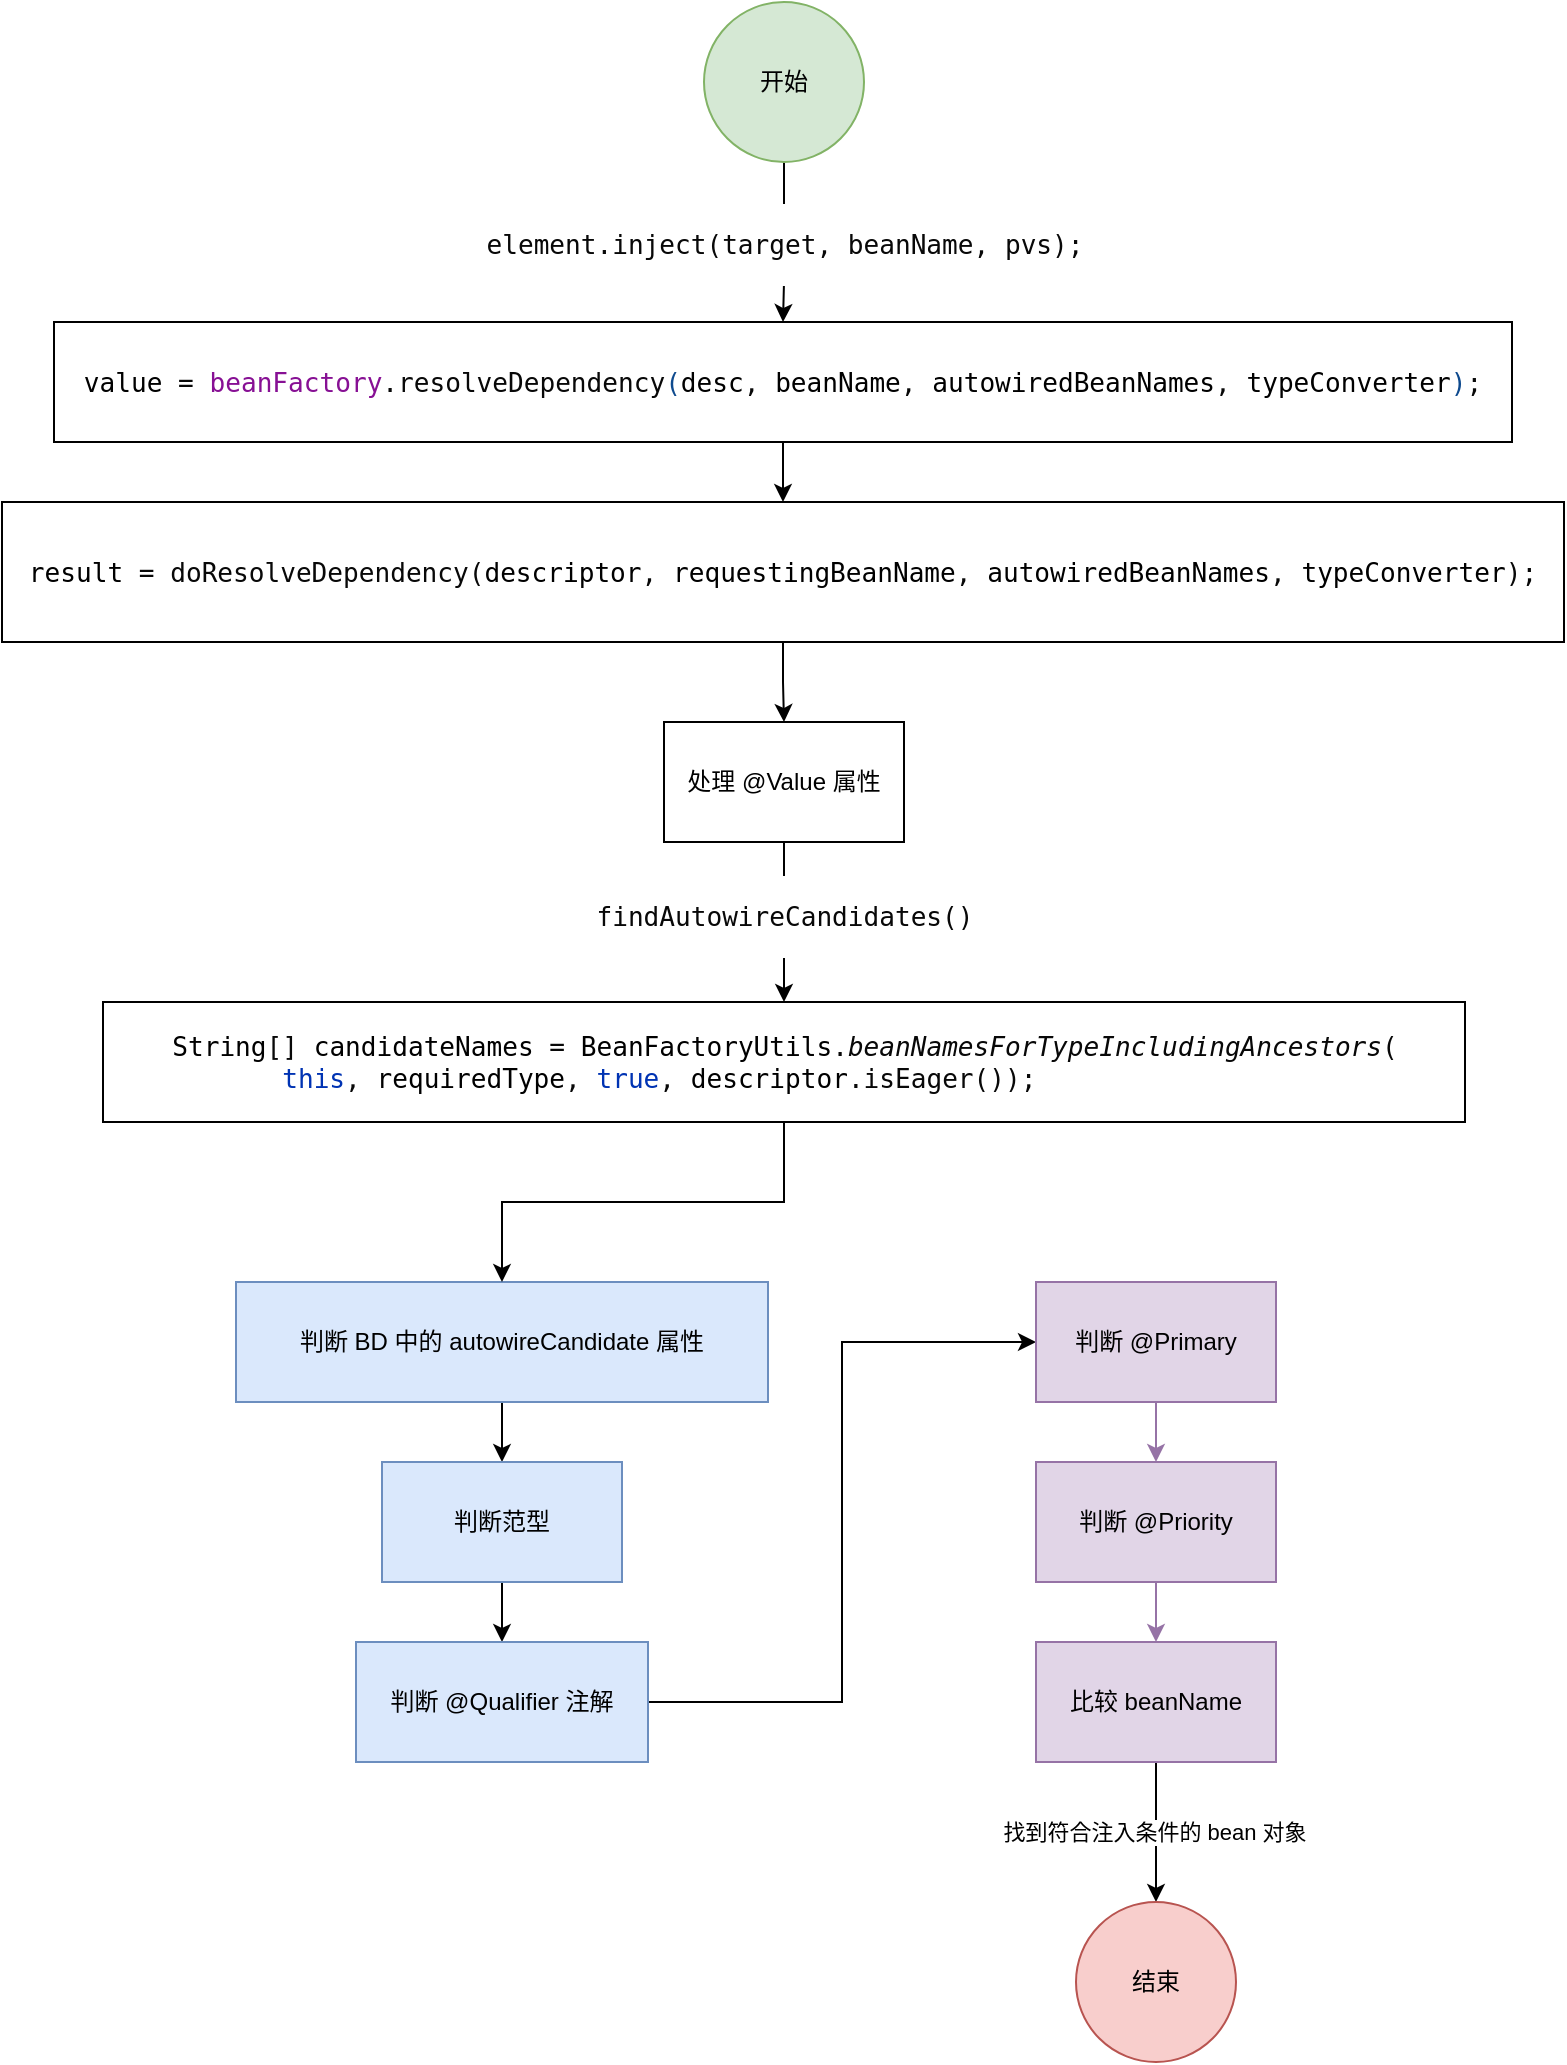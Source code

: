 <mxfile version="24.8.4">
  <diagram name="第 1 页" id="0XSO3AkpMgIEOb6epfD6">
    <mxGraphModel dx="1242" dy="760" grid="1" gridSize="10" guides="1" tooltips="1" connect="1" arrows="1" fold="1" page="1" pageScale="1" pageWidth="827" pageHeight="1169" math="0" shadow="0">
      <root>
        <mxCell id="0" />
        <mxCell id="1" parent="0" />
        <mxCell id="jpshxPHvYFh-pelAWuRe-3" value="&lt;div style=&quot;text-align: start; white-space: normal; color: rgb(8, 8, 8);&quot;&gt;&lt;pre style=&quot;font-family: &amp;quot;JetBrains Mono&amp;quot;, monospace; font-size: 9.8pt;&quot;&gt;element.inject(target, beanName, pvs);&lt;br&gt;&lt;/pre&gt;&lt;/div&gt;" style="edgeStyle=orthogonalEdgeStyle;rounded=0;orthogonalLoop=1;jettySize=auto;html=1;" edge="1" parent="1" source="jpshxPHvYFh-pelAWuRe-1" target="jpshxPHvYFh-pelAWuRe-2">
          <mxGeometry relative="1" as="geometry">
            <Array as="points">
              <mxPoint x="413.5" y="170" />
              <mxPoint x="413.5" y="170" />
            </Array>
          </mxGeometry>
        </mxCell>
        <mxCell id="jpshxPHvYFh-pelAWuRe-1" value="开始" style="ellipse;whiteSpace=wrap;html=1;aspect=fixed;fillColor=#d5e8d4;strokeColor=#82b366;" vertex="1" parent="1">
          <mxGeometry x="374" y="30" width="80" height="80" as="geometry" />
        </mxCell>
        <mxCell id="jpshxPHvYFh-pelAWuRe-5" value="" style="edgeStyle=orthogonalEdgeStyle;rounded=0;orthogonalLoop=1;jettySize=auto;html=1;" edge="1" parent="1" source="jpshxPHvYFh-pelAWuRe-2" target="jpshxPHvYFh-pelAWuRe-4">
          <mxGeometry relative="1" as="geometry" />
        </mxCell>
        <mxCell id="jpshxPHvYFh-pelAWuRe-2" value="&lt;div style=&quot;text-align: start; background-color: rgb(255, 255, 255); color: rgb(8, 8, 8);&quot;&gt;&lt;pre style=&quot;font-family: &amp;quot;JetBrains Mono&amp;quot;, monospace; font-size: 9.8pt;&quot;&gt;&lt;span style=&quot;color: rgb(0, 0, 0);&quot;&gt;value &lt;/span&gt;= &lt;span style=&quot;color: rgb(135, 16, 148);&quot;&gt;beanFactory&lt;/span&gt;.resolveDependency&lt;span style=&quot;color: rgb(14, 74, 142);&quot;&gt;(&lt;/span&gt;&lt;span style=&quot;color: rgb(0, 0, 0);&quot;&gt;desc&lt;/span&gt;, &lt;span style=&quot;color: rgb(0, 0, 0);&quot;&gt;beanName&lt;/span&gt;, &lt;span style=&quot;color: rgb(0, 0, 0);&quot;&gt;autowiredBeanNames&lt;/span&gt;, &lt;span style=&quot;color: rgb(0, 0, 0);&quot;&gt;typeConverter&lt;/span&gt;&lt;span style=&quot;color: rgb(14, 74, 142);&quot;&gt;)&lt;/span&gt;;&lt;/pre&gt;&lt;/div&gt;" style="whiteSpace=wrap;html=1;" vertex="1" parent="1">
          <mxGeometry x="49" y="190" width="729" height="60" as="geometry" />
        </mxCell>
        <mxCell id="jpshxPHvYFh-pelAWuRe-29" style="edgeStyle=orthogonalEdgeStyle;rounded=0;orthogonalLoop=1;jettySize=auto;html=1;exitX=0.5;exitY=1;exitDx=0;exitDy=0;" edge="1" parent="1" source="jpshxPHvYFh-pelAWuRe-4" target="jpshxPHvYFh-pelAWuRe-6">
          <mxGeometry relative="1" as="geometry" />
        </mxCell>
        <mxCell id="jpshxPHvYFh-pelAWuRe-4" value="&lt;div style=&quot;text-align: start; background-color: rgb(255, 255, 255); color: rgb(8, 8, 8);&quot;&gt;&lt;pre style=&quot;font-family: &amp;quot;JetBrains Mono&amp;quot;, monospace; font-size: 9.8pt;&quot;&gt;&lt;span style=&quot;color: rgb(0, 0, 0);&quot;&gt;result &lt;/span&gt;= doResolveDependency(&lt;span style=&quot;color: rgb(0, 0, 0);&quot;&gt;descriptor&lt;/span&gt;, &lt;span style=&quot;color: rgb(0, 0, 0);&quot;&gt;requestingBeanName&lt;/span&gt;, &lt;span style=&quot;color: rgb(0, 0, 0);&quot;&gt;autowiredBeanNames&lt;/span&gt;, &lt;span style=&quot;color: rgb(0, 0, 0);&quot;&gt;typeConverter&lt;/span&gt;);&lt;/pre&gt;&lt;/div&gt;" style="whiteSpace=wrap;html=1;" vertex="1" parent="1">
          <mxGeometry x="23" y="280" width="781" height="70" as="geometry" />
        </mxCell>
        <mxCell id="jpshxPHvYFh-pelAWuRe-6" value="处理 @Value 属性" style="whiteSpace=wrap;html=1;" vertex="1" parent="1">
          <mxGeometry x="354" y="390" width="120" height="60" as="geometry" />
        </mxCell>
        <mxCell id="jpshxPHvYFh-pelAWuRe-11" value="" style="edgeStyle=orthogonalEdgeStyle;rounded=0;orthogonalLoop=1;jettySize=auto;html=1;" edge="1" parent="1" source="jpshxPHvYFh-pelAWuRe-8" target="jpshxPHvYFh-pelAWuRe-10">
          <mxGeometry relative="1" as="geometry" />
        </mxCell>
        <mxCell id="jpshxPHvYFh-pelAWuRe-8" value="判断 BD 中的 autowireCandidate 属性" style="whiteSpace=wrap;html=1;fillColor=#dae8fc;strokeColor=#6c8ebf;" vertex="1" parent="1">
          <mxGeometry x="140" y="670" width="266" height="60" as="geometry" />
        </mxCell>
        <mxCell id="jpshxPHvYFh-pelAWuRe-13" value="" style="edgeStyle=orthogonalEdgeStyle;rounded=0;orthogonalLoop=1;jettySize=auto;html=1;" edge="1" parent="1" source="jpshxPHvYFh-pelAWuRe-10" target="jpshxPHvYFh-pelAWuRe-12">
          <mxGeometry relative="1" as="geometry" />
        </mxCell>
        <mxCell id="jpshxPHvYFh-pelAWuRe-10" value="判断范型" style="whiteSpace=wrap;html=1;fillColor=#dae8fc;strokeColor=#6c8ebf;" vertex="1" parent="1">
          <mxGeometry x="213" y="760" width="120" height="60" as="geometry" />
        </mxCell>
        <mxCell id="jpshxPHvYFh-pelAWuRe-34" style="edgeStyle=orthogonalEdgeStyle;rounded=0;orthogonalLoop=1;jettySize=auto;html=1;entryX=0;entryY=0.5;entryDx=0;entryDy=0;" edge="1" parent="1" source="jpshxPHvYFh-pelAWuRe-12" target="jpshxPHvYFh-pelAWuRe-14">
          <mxGeometry relative="1" as="geometry" />
        </mxCell>
        <mxCell id="jpshxPHvYFh-pelAWuRe-12" value="判断 @Qualifier 注解" style="whiteSpace=wrap;html=1;fillColor=#dae8fc;strokeColor=#6c8ebf;" vertex="1" parent="1">
          <mxGeometry x="200" y="850" width="146" height="60" as="geometry" />
        </mxCell>
        <mxCell id="jpshxPHvYFh-pelAWuRe-17" value="" style="edgeStyle=orthogonalEdgeStyle;rounded=0;orthogonalLoop=1;jettySize=auto;html=1;fillColor=#e1d5e7;strokeColor=#9673a6;" edge="1" parent="1" source="jpshxPHvYFh-pelAWuRe-14" target="jpshxPHvYFh-pelAWuRe-16">
          <mxGeometry relative="1" as="geometry" />
        </mxCell>
        <mxCell id="jpshxPHvYFh-pelAWuRe-14" value="判断 @Primary" style="whiteSpace=wrap;html=1;fillColor=#e1d5e7;strokeColor=#9673a6;" vertex="1" parent="1">
          <mxGeometry x="540" y="670" width="120" height="60" as="geometry" />
        </mxCell>
        <mxCell id="jpshxPHvYFh-pelAWuRe-19" value="" style="edgeStyle=orthogonalEdgeStyle;rounded=0;orthogonalLoop=1;jettySize=auto;html=1;fillColor=#e1d5e7;strokeColor=#9673a6;" edge="1" parent="1" source="jpshxPHvYFh-pelAWuRe-16" target="jpshxPHvYFh-pelAWuRe-18">
          <mxGeometry relative="1" as="geometry" />
        </mxCell>
        <mxCell id="jpshxPHvYFh-pelAWuRe-16" value="判断 @Priority" style="whiteSpace=wrap;html=1;fillColor=#e1d5e7;strokeColor=#9673a6;" vertex="1" parent="1">
          <mxGeometry x="540" y="760" width="120" height="60" as="geometry" />
        </mxCell>
        <mxCell id="jpshxPHvYFh-pelAWuRe-21" value="" style="edgeStyle=orthogonalEdgeStyle;rounded=0;orthogonalLoop=1;jettySize=auto;html=1;entryX=0.5;entryY=0;entryDx=0;entryDy=0;" edge="1" parent="1" source="jpshxPHvYFh-pelAWuRe-18" target="jpshxPHvYFh-pelAWuRe-20">
          <mxGeometry relative="1" as="geometry">
            <mxPoint x="600" y="980" as="targetPoint" />
          </mxGeometry>
        </mxCell>
        <mxCell id="jpshxPHvYFh-pelAWuRe-22" value="找到符合注入条件的 bean 对象" style="edgeLabel;html=1;align=center;verticalAlign=middle;resizable=0;points=[];" vertex="1" connectable="0" parent="jpshxPHvYFh-pelAWuRe-21">
          <mxGeometry y="-1" relative="1" as="geometry">
            <mxPoint as="offset" />
          </mxGeometry>
        </mxCell>
        <mxCell id="jpshxPHvYFh-pelAWuRe-18" value="比较 beanName" style="whiteSpace=wrap;html=1;fillColor=#e1d5e7;strokeColor=#9673a6;" vertex="1" parent="1">
          <mxGeometry x="540" y="850" width="120" height="60" as="geometry" />
        </mxCell>
        <mxCell id="jpshxPHvYFh-pelAWuRe-20" value="结束" style="ellipse;whiteSpace=wrap;html=1;fillColor=#f8cecc;strokeColor=#b85450;" vertex="1" parent="1">
          <mxGeometry x="560" y="980" width="80" height="80" as="geometry" />
        </mxCell>
        <mxCell id="jpshxPHvYFh-pelAWuRe-33" style="edgeStyle=orthogonalEdgeStyle;rounded=0;orthogonalLoop=1;jettySize=auto;html=1;exitX=0.5;exitY=1;exitDx=0;exitDy=0;" edge="1" parent="1" source="jpshxPHvYFh-pelAWuRe-23" target="jpshxPHvYFh-pelAWuRe-8">
          <mxGeometry relative="1" as="geometry" />
        </mxCell>
        <mxCell id="jpshxPHvYFh-pelAWuRe-23" value="&lt;div style=&quot;font-style: normal; font-variant-caps: normal; font-weight: 400; letter-spacing: normal; text-indent: 0px; text-transform: none; white-space: normal; word-spacing: 0px; -webkit-text-stroke-width: 0px; text-decoration: none; background-color: rgb(255, 255, 255); color: rgb(8, 8, 8);&quot;&gt;&lt;pre style=&quot;font-family: &amp;quot;JetBrains Mono&amp;quot;, monospace; font-size: 9.8pt;&quot;&gt;&lt;div style=&quot;text-align: start; white-space: normal;&quot;&gt;&lt;pre style=&quot;font-family: &amp;quot;JetBrains Mono&amp;quot;, monospace; font-size: 9.8pt;&quot;&gt;&lt;span style=&quot;color: rgb(0, 0, 0);&quot;&gt;String&lt;/span&gt;[] &lt;span style=&quot;color: rgb(0, 0, 0);&quot;&gt;candidateNames &lt;/span&gt;= &lt;span style=&quot;color: rgb(0, 0, 0);&quot;&gt;BeanFactoryUtils&lt;/span&gt;.&lt;span style=&quot;font-style: italic;&quot;&gt;beanNamesForTypeIncludingAncestors&lt;/span&gt;(&lt;br&gt;       &lt;span style=&quot;color: rgb(0, 51, 179);&quot;&gt;this&lt;/span&gt;, &lt;span style=&quot;color: rgb(0, 0, 0);&quot;&gt;requiredType&lt;/span&gt;, &lt;span style=&quot;color: rgb(0, 51, 179);&quot;&gt;true&lt;/span&gt;, &lt;span style=&quot;color: rgb(0, 0, 0);&quot;&gt;descriptor&lt;/span&gt;.isEager());&lt;/pre&gt;&lt;/div&gt;&lt;/pre&gt;&lt;/div&gt;" style="whiteSpace=wrap;html=1;align=center;" vertex="1" parent="1">
          <mxGeometry x="73.5" y="530" width="681" height="60" as="geometry" />
        </mxCell>
        <mxCell id="jpshxPHvYFh-pelAWuRe-30" style="edgeStyle=orthogonalEdgeStyle;rounded=0;orthogonalLoop=1;jettySize=auto;html=1;exitX=0.5;exitY=1;exitDx=0;exitDy=0;entryX=0.5;entryY=0;entryDx=0;entryDy=0;" edge="1" parent="1" source="jpshxPHvYFh-pelAWuRe-6" target="jpshxPHvYFh-pelAWuRe-23">
          <mxGeometry relative="1" as="geometry">
            <mxPoint x="430" y="560" as="targetPoint" />
          </mxGeometry>
        </mxCell>
        <mxCell id="jpshxPHvYFh-pelAWuRe-31" value="&lt;div style=&quot;text-align: start; white-space: normal; color: rgb(8, 8, 8);&quot;&gt;&lt;pre style=&quot;font-family: &amp;quot;JetBrains Mono&amp;quot;, monospace; font-size: 9.8pt;&quot;&gt;findAutowireCandidates()&lt;/pre&gt;&lt;/div&gt;" style="edgeLabel;html=1;align=center;verticalAlign=middle;resizable=0;points=[];" vertex="1" connectable="0" parent="jpshxPHvYFh-pelAWuRe-30">
          <mxGeometry x="-0.27" relative="1" as="geometry">
            <mxPoint y="8" as="offset" />
          </mxGeometry>
        </mxCell>
      </root>
    </mxGraphModel>
  </diagram>
</mxfile>

